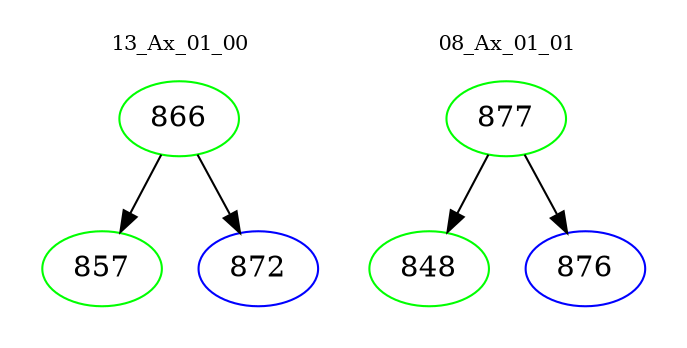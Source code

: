 digraph{
subgraph cluster_0 {
color = white
label = "13_Ax_01_00";
fontsize=10;
T0_866 [label="866", color="green"]
T0_866 -> T0_857 [color="black"]
T0_857 [label="857", color="green"]
T0_866 -> T0_872 [color="black"]
T0_872 [label="872", color="blue"]
}
subgraph cluster_1 {
color = white
label = "08_Ax_01_01";
fontsize=10;
T1_877 [label="877", color="green"]
T1_877 -> T1_848 [color="black"]
T1_848 [label="848", color="green"]
T1_877 -> T1_876 [color="black"]
T1_876 [label="876", color="blue"]
}
}
